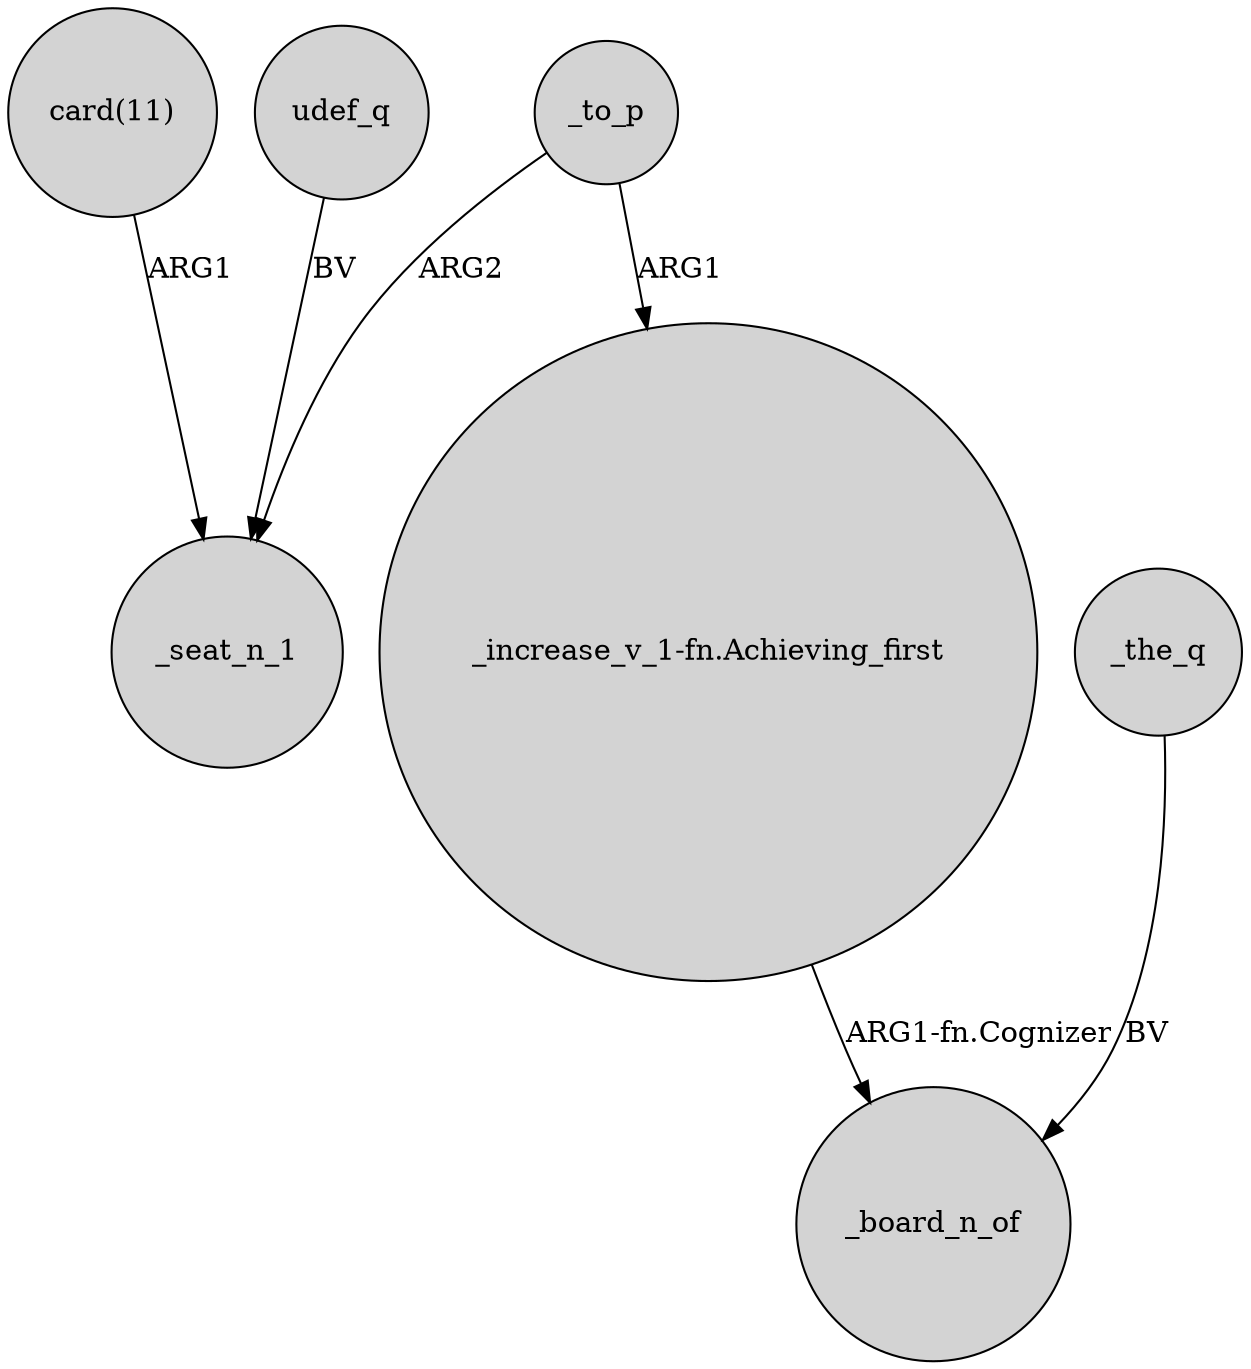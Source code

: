 digraph {
	node [shape=circle style=filled]
	"card(11)" -> _seat_n_1 [label=ARG1]
	"_increase_v_1-fn.Achieving_first" -> _board_n_of [label="ARG1-fn.Cognizer"]
	udef_q -> _seat_n_1 [label=BV]
	_the_q -> _board_n_of [label=BV]
	_to_p -> _seat_n_1 [label=ARG2]
	_to_p -> "_increase_v_1-fn.Achieving_first" [label=ARG1]
}
